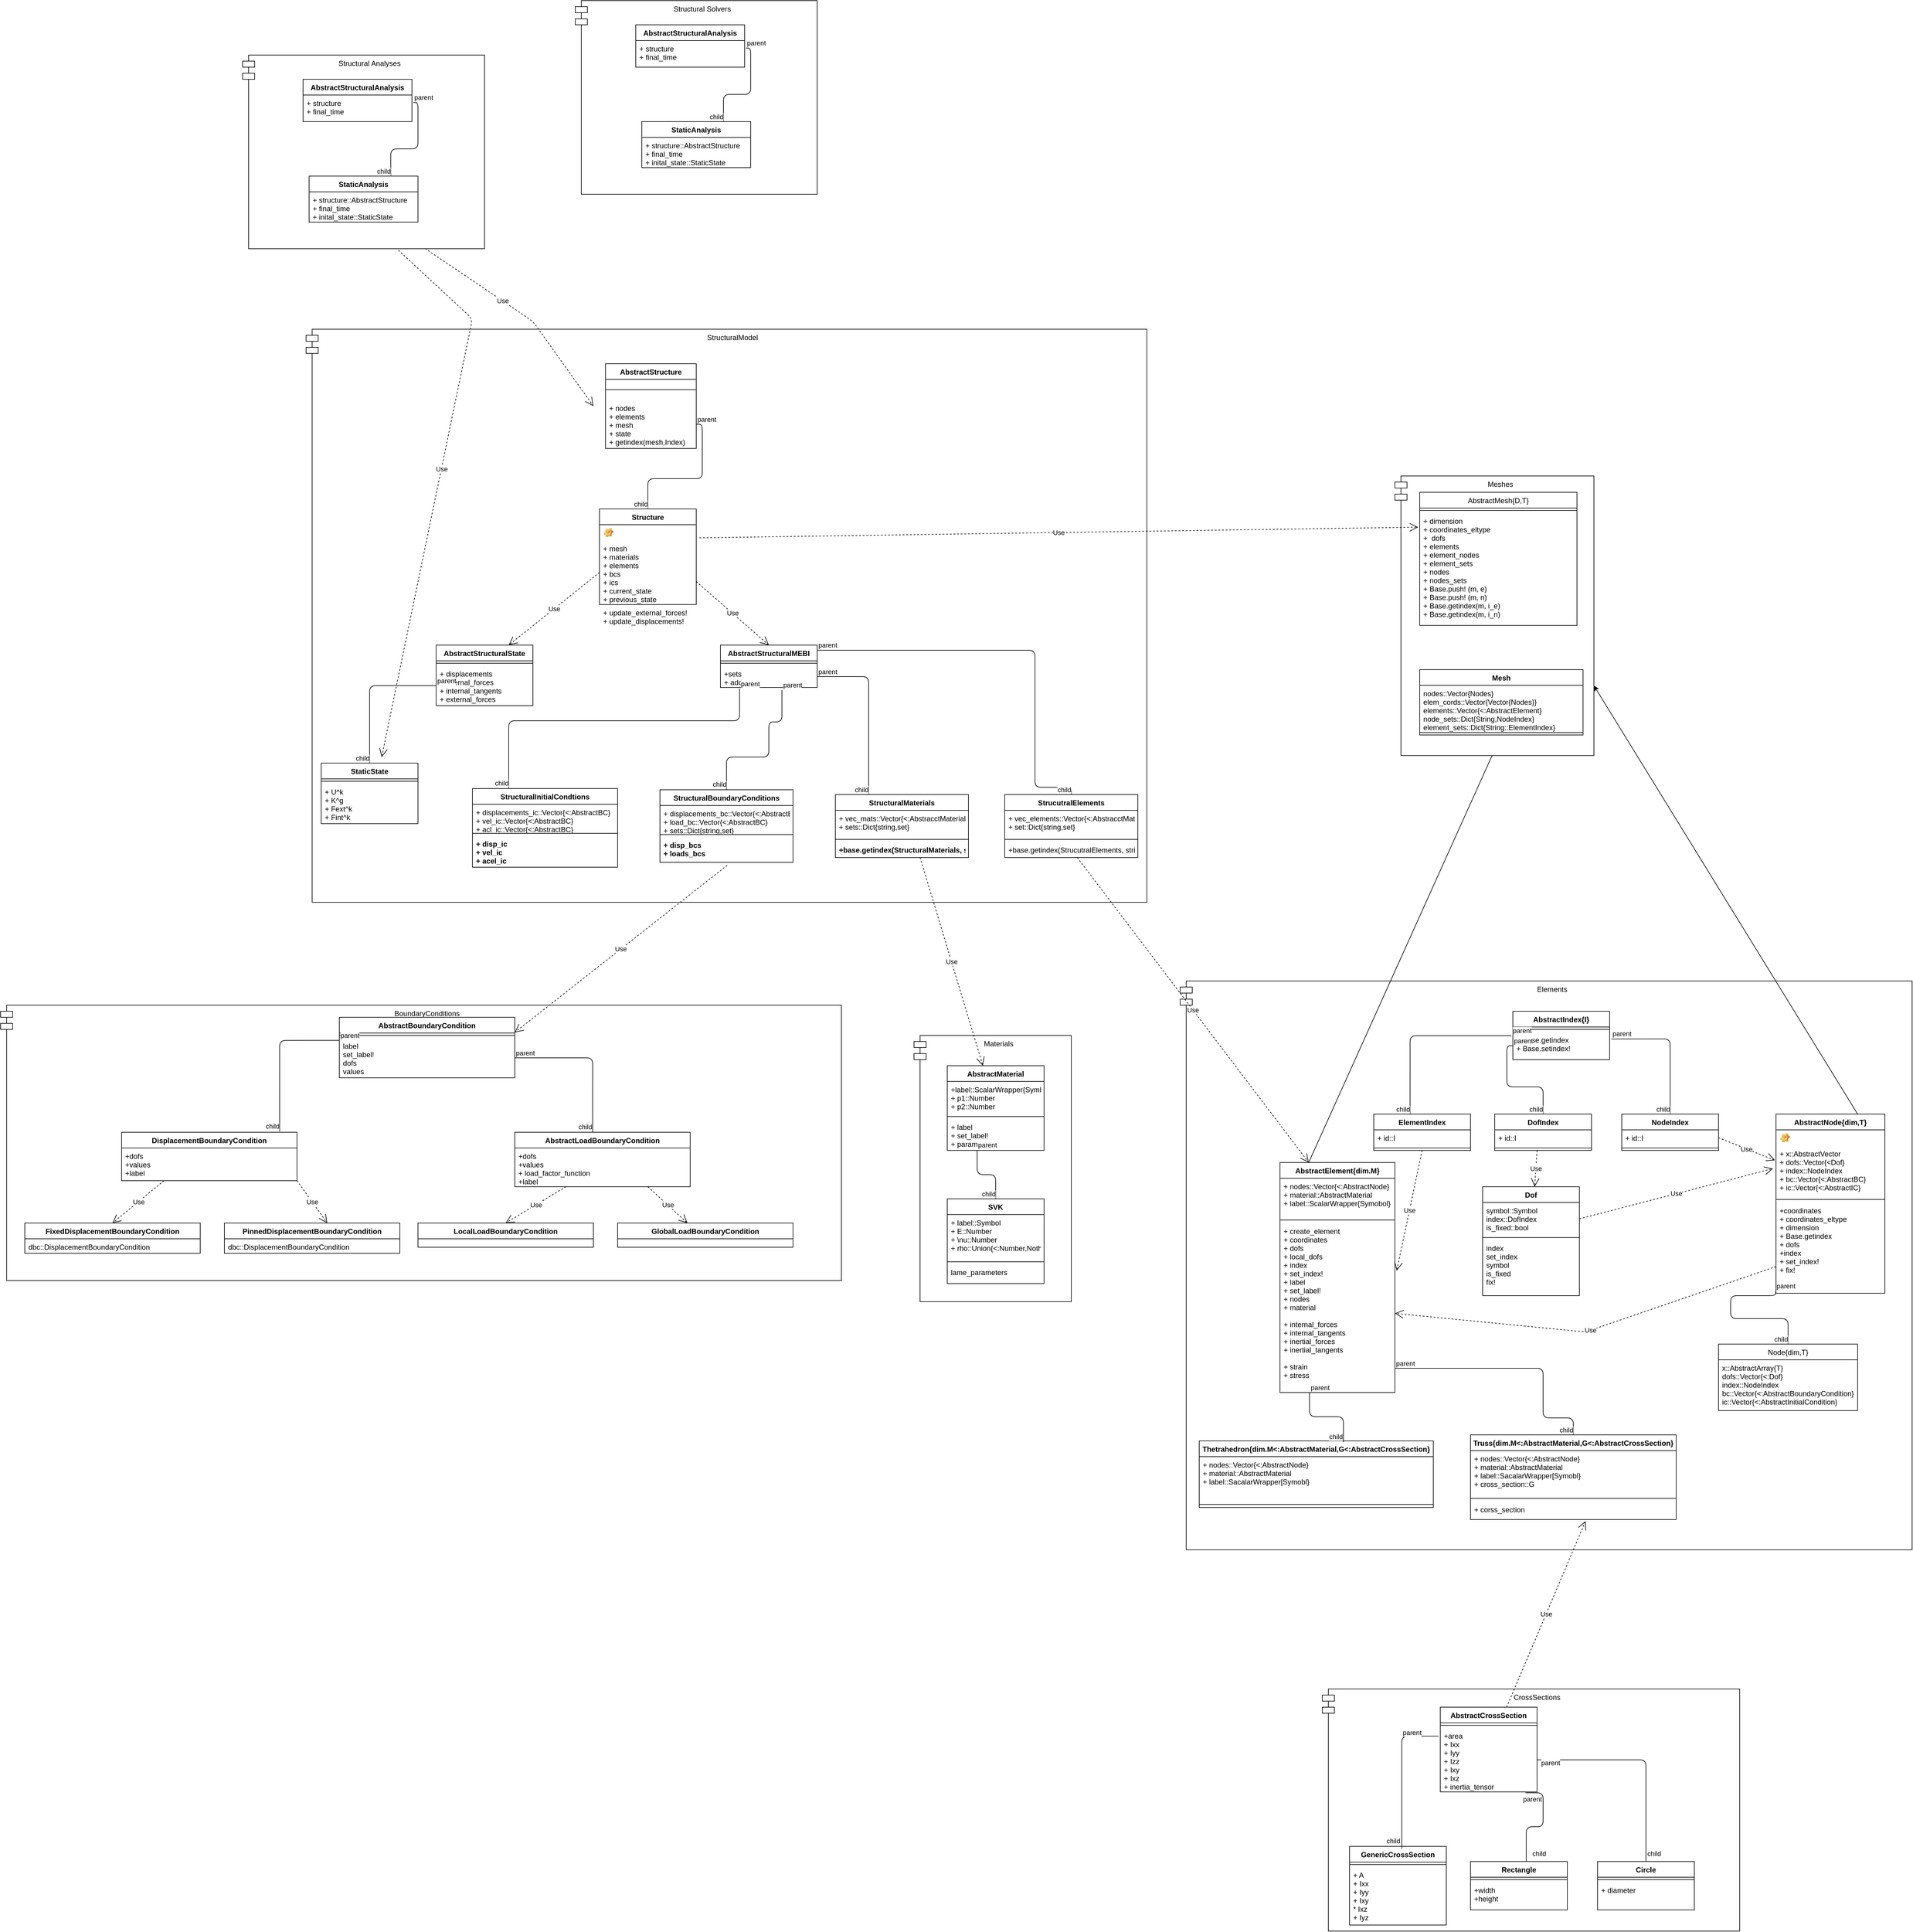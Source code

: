 <mxfile>
    <diagram id="p5oT_w4WisO8LpBpw2j3" name="Page-1">
        <mxGraphModel dx="3395" dy="3085" grid="1" gridSize="10" guides="1" tooltips="1" connect="1" arrows="1" fold="1" page="1" pageScale="1" pageWidth="850" pageHeight="1100" math="0" shadow="0">
            <root>
                <mxCell id="0"/>
                <mxCell id="1" parent="0"/>
                <mxCell id="361" value="StructuralModel&#10;" style="shape=module;align=left;spacingLeft=20;align=center;verticalAlign=top;" parent="1" vertex="1">
                    <mxGeometry x="-815" y="-1077" width="1390" height="947" as="geometry"/>
                </mxCell>
                <mxCell id="227" value="BoundaryConditions&#10;" style="shape=module;align=left;spacingLeft=20;align=center;verticalAlign=top;" parent="1" vertex="1">
                    <mxGeometry x="-1320" y="40" width="1390" height="455" as="geometry"/>
                </mxCell>
                <mxCell id="138" value="Elements" style="shape=module;align=left;spacingLeft=20;align=center;verticalAlign=top;" parent="1" vertex="1">
                    <mxGeometry x="630" width="1210" height="940" as="geometry"/>
                </mxCell>
                <mxCell id="20" value="AbstractIndex{I}" style="swimlane;fontStyle=1;align=center;verticalAlign=top;childLayout=stackLayout;horizontal=1;startSize=26;horizontalStack=0;resizeParent=1;resizeParentMax=0;resizeLast=0;collapsible=1;marginBottom=0;" parent="1" vertex="1">
                    <mxGeometry x="1180" y="50" width="160" height="80" as="geometry"/>
                </mxCell>
                <mxCell id="22" value="" style="line;strokeWidth=1;fillColor=none;align=left;verticalAlign=middle;spacingTop=-1;spacingLeft=3;spacingRight=3;rotatable=0;labelPosition=right;points=[];portConstraint=eastwest;strokeColor=inherit;" parent="20" vertex="1">
                    <mxGeometry y="26" width="160" height="8" as="geometry"/>
                </mxCell>
                <mxCell id="23" value="+ Base.getindex&#10;+ Base.setindex!" style="text;strokeColor=none;fillColor=none;align=left;verticalAlign=top;spacingLeft=4;spacingRight=4;overflow=hidden;rotatable=0;points=[[0,0.5],[1,0.5]];portConstraint=eastwest;" parent="20" vertex="1">
                    <mxGeometry y="34" width="160" height="46" as="geometry"/>
                </mxCell>
                <mxCell id="27" value="DofIndex" style="swimlane;fontStyle=1;align=center;verticalAlign=top;childLayout=stackLayout;horizontal=1;startSize=26;horizontalStack=0;resizeParent=1;resizeParentMax=0;resizeLast=0;collapsible=1;marginBottom=0;" parent="1" vertex="1">
                    <mxGeometry x="1150" y="220" width="160" height="60" as="geometry"/>
                </mxCell>
                <mxCell id="28" value="+ id::I" style="text;strokeColor=none;fillColor=none;align=left;verticalAlign=top;spacingLeft=4;spacingRight=4;overflow=hidden;rotatable=0;points=[[0,0.5],[1,0.5]];portConstraint=eastwest;" parent="27" vertex="1">
                    <mxGeometry y="26" width="160" height="26" as="geometry"/>
                </mxCell>
                <mxCell id="29" value="" style="line;strokeWidth=1;fillColor=none;align=left;verticalAlign=middle;spacingTop=-1;spacingLeft=3;spacingRight=3;rotatable=0;labelPosition=right;points=[];portConstraint=eastwest;strokeColor=inherit;" parent="27" vertex="1">
                    <mxGeometry y="52" width="160" height="8" as="geometry"/>
                </mxCell>
                <mxCell id="31" value="ElementIndex" style="swimlane;fontStyle=1;align=center;verticalAlign=top;childLayout=stackLayout;horizontal=1;startSize=26;horizontalStack=0;resizeParent=1;resizeParentMax=0;resizeLast=0;collapsible=1;marginBottom=0;" parent="1" vertex="1">
                    <mxGeometry x="950" y="220" width="160" height="60" as="geometry"/>
                </mxCell>
                <mxCell id="32" value="+ id::I" style="text;strokeColor=none;fillColor=none;align=left;verticalAlign=top;spacingLeft=4;spacingRight=4;overflow=hidden;rotatable=0;points=[[0,0.5],[1,0.5]];portConstraint=eastwest;" parent="31" vertex="1">
                    <mxGeometry y="26" width="160" height="26" as="geometry"/>
                </mxCell>
                <mxCell id="33" value="" style="line;strokeWidth=1;fillColor=none;align=left;verticalAlign=middle;spacingTop=-1;spacingLeft=3;spacingRight=3;rotatable=0;labelPosition=right;points=[];portConstraint=eastwest;strokeColor=inherit;" parent="31" vertex="1">
                    <mxGeometry y="52" width="160" height="8" as="geometry"/>
                </mxCell>
                <mxCell id="34" value="NodeIndex" style="swimlane;fontStyle=1;align=center;verticalAlign=top;childLayout=stackLayout;horizontal=1;startSize=26;horizontalStack=0;resizeParent=1;resizeParentMax=0;resizeLast=0;collapsible=1;marginBottom=0;" parent="1" vertex="1">
                    <mxGeometry x="1360" y="220" width="160" height="60" as="geometry"/>
                </mxCell>
                <mxCell id="35" value="+ id::I" style="text;strokeColor=none;fillColor=none;align=left;verticalAlign=top;spacingLeft=4;spacingRight=4;overflow=hidden;rotatable=0;points=[[0,0.5],[1,0.5]];portConstraint=eastwest;" parent="34" vertex="1">
                    <mxGeometry y="26" width="160" height="26" as="geometry"/>
                </mxCell>
                <mxCell id="36" value="" style="line;strokeWidth=1;fillColor=none;align=left;verticalAlign=middle;spacingTop=-1;spacingLeft=3;spacingRight=3;rotatable=0;labelPosition=right;points=[];portConstraint=eastwest;strokeColor=inherit;" parent="34" vertex="1">
                    <mxGeometry y="52" width="160" height="8" as="geometry"/>
                </mxCell>
                <mxCell id="43" value="Dof" style="swimlane;fontStyle=1;align=center;verticalAlign=top;childLayout=stackLayout;horizontal=1;startSize=26;horizontalStack=0;resizeParent=1;resizeParentMax=0;resizeLast=0;collapsible=1;marginBottom=0;" parent="1" vertex="1">
                    <mxGeometry x="1130" y="340" width="160" height="180" as="geometry"/>
                </mxCell>
                <mxCell id="44" value="symbol::Symbol&#10;index::DofIndex&#10;is_fixed::bool" style="text;strokeColor=none;fillColor=none;align=left;verticalAlign=top;spacingLeft=4;spacingRight=4;overflow=hidden;rotatable=0;points=[[0,0.5],[1,0.5]];portConstraint=eastwest;" parent="43" vertex="1">
                    <mxGeometry y="26" width="160" height="54" as="geometry"/>
                </mxCell>
                <mxCell id="45" value="" style="line;strokeWidth=1;fillColor=none;align=left;verticalAlign=middle;spacingTop=-1;spacingLeft=3;spacingRight=3;rotatable=0;labelPosition=right;points=[];portConstraint=eastwest;strokeColor=inherit;" parent="43" vertex="1">
                    <mxGeometry y="80" width="160" height="8" as="geometry"/>
                </mxCell>
                <mxCell id="46" value="index&#10;set_index&#10;symbol&#10;is_fixed&#10;fix!" style="text;strokeColor=none;fillColor=none;align=left;verticalAlign=top;spacingLeft=4;spacingRight=4;overflow=hidden;rotatable=0;points=[[0,0.5],[1,0.5]];portConstraint=eastwest;" parent="43" vertex="1">
                    <mxGeometry y="88" width="160" height="92" as="geometry"/>
                </mxCell>
                <mxCell id="151" style="edgeStyle=none;html=1;exitX=0.75;exitY=0;exitDx=0;exitDy=0;entryX=1;entryY=0.75;entryDx=0;entryDy=0;" parent="1" source="49" target="137" edge="1">
                    <mxGeometry relative="1" as="geometry"/>
                </mxCell>
                <mxCell id="49" value="AbstractNode{dim,T}" style="swimlane;fontStyle=1;align=center;verticalAlign=top;childLayout=stackLayout;horizontal=1;startSize=26;horizontalStack=0;resizeParent=1;resizeParentMax=0;resizeLast=0;collapsible=1;marginBottom=0;" parent="1" vertex="1">
                    <mxGeometry x="1615" y="220" width="180" height="296" as="geometry"/>
                </mxCell>
                <mxCell id="250" value="" style="label;fontStyle=0;strokeColor=none;fillColor=none;align=left;verticalAlign=top;overflow=hidden;spacingLeft=28;spacingRight=4;rotatable=0;points=[[0,0.5],[1,0.5]];portConstraint=eastwest;imageWidth=16;imageHeight=16;image=img/clipart/Gear_128x128.png" parent="49" vertex="1">
                    <mxGeometry y="26" width="180" height="26" as="geometry"/>
                </mxCell>
                <mxCell id="50" value="+ x::AbstractVector&#10;+ dofs::Vector{&lt;Dof}&#10;+ index::NodeIndex&#10;+ bc::Vector{&lt;:AbstractBC}&#10;+ ic::Vector{&lt;:AbstractIC}" style="text;strokeColor=none;fillColor=none;align=left;verticalAlign=top;spacingLeft=4;spacingRight=4;overflow=hidden;rotatable=0;points=[[0,0.5],[1,0.5]];portConstraint=eastwest;" parent="49" vertex="1">
                    <mxGeometry y="52" width="180" height="84" as="geometry"/>
                </mxCell>
                <mxCell id="51" value="" style="line;strokeWidth=1;fillColor=none;align=left;verticalAlign=middle;spacingTop=-1;spacingLeft=3;spacingRight=3;rotatable=0;labelPosition=right;points=[];portConstraint=eastwest;strokeColor=inherit;" parent="49" vertex="1">
                    <mxGeometry y="136" width="180" height="10" as="geometry"/>
                </mxCell>
                <mxCell id="52" value="+coordinates&#10;+ coordinates_eltype&#10;+ dimension&#10;+ Base.getindex&#10;+ dofs&#10;+index&#10;+ set_index!&#10;+ fix!" style="text;strokeColor=none;fillColor=none;align=left;verticalAlign=top;spacingLeft=4;spacingRight=4;overflow=hidden;rotatable=0;points=[[0,0.5],[1,0.5]];portConstraint=eastwest;" parent="49" vertex="1">
                    <mxGeometry y="146" width="180" height="150" as="geometry"/>
                </mxCell>
                <mxCell id="57" value="Node{dim,T}" style="swimlane;fontStyle=0;childLayout=stackLayout;horizontal=1;startSize=26;fillColor=none;horizontalStack=0;resizeParent=1;resizeParentMax=0;resizeLast=0;collapsible=1;marginBottom=0;" parent="1" vertex="1">
                    <mxGeometry x="1520" y="600" width="230" height="110" as="geometry"/>
                </mxCell>
                <mxCell id="58" value="    x::AbstractArray{T}&#10;    dofs::Vector{&lt;:Dof}&#10;    index::NodeIndex&#10;    bc::Vector{&lt;:AbstractBoundaryCondition}&#10;    ic::Vector{&lt;:AbstractInitialCondition}&#10;" style="text;strokeColor=none;fillColor=none;align=left;verticalAlign=top;spacingLeft=4;spacingRight=4;overflow=hidden;rotatable=0;points=[[0,0.5],[1,0.5]];portConstraint=eastwest;" parent="57" vertex="1">
                    <mxGeometry y="26" width="230" height="84" as="geometry"/>
                </mxCell>
                <mxCell id="144" style="edgeStyle=none;html=1;exitX=0.25;exitY=0;exitDx=0;exitDy=0;entryX=0.5;entryY=1;entryDx=0;entryDy=0;" parent="1" source="63" target="6" edge="1">
                    <mxGeometry relative="1" as="geometry">
                        <mxPoint x="1110" y="-90" as="targetPoint"/>
                    </mxGeometry>
                </mxCell>
                <mxCell id="63" value="AbstractElement{dim.M}" style="swimlane;fontStyle=1;align=center;verticalAlign=top;childLayout=stackLayout;horizontal=1;startSize=26;horizontalStack=0;resizeParent=1;resizeParentMax=0;resizeLast=0;collapsible=1;marginBottom=0;" parent="1" vertex="1">
                    <mxGeometry x="795" y="300" width="190" height="380" as="geometry"/>
                </mxCell>
                <mxCell id="64" value="+ nodes::Vector{&lt;:AbstractNode}&#10;+ material::AbstractMaterial&#10;+ label::ScalarWrapper{Symobol}" style="text;strokeColor=none;fillColor=none;align=left;verticalAlign=top;spacingLeft=4;spacingRight=4;overflow=hidden;rotatable=0;points=[[0,0.5],[1,0.5]];portConstraint=eastwest;" parent="63" vertex="1">
                    <mxGeometry y="26" width="190" height="64" as="geometry"/>
                </mxCell>
                <mxCell id="65" value="" style="line;strokeWidth=1;fillColor=none;align=left;verticalAlign=middle;spacingTop=-1;spacingLeft=3;spacingRight=3;rotatable=0;labelPosition=right;points=[];portConstraint=eastwest;strokeColor=inherit;" parent="63" vertex="1">
                    <mxGeometry y="90" width="190" height="10" as="geometry"/>
                </mxCell>
                <mxCell id="66" value="+ create_element&#10;+ coordinates&#10;+ dofs&#10;+ local_dofs&#10;+ index&#10;+ set_index!&#10;+ label&#10;+ set_label!&#10;+ nodes&#10;+ material&#10;&#10;+ internal_forces&#10;+ internal_tangents&#10;+ inertial_forces&#10;+ inertial_tangents&#10;&#10;+ strain&#10;+ stress&#10;" style="text;strokeColor=none;fillColor=none;align=left;verticalAlign=top;spacingLeft=4;spacingRight=4;overflow=hidden;rotatable=0;points=[[0,0.5],[1,0.5]];portConstraint=eastwest;fontStyle=0" parent="63" vertex="1">
                    <mxGeometry y="100" width="190" height="280" as="geometry"/>
                </mxCell>
                <mxCell id="68" value="Truss{dim.M&lt;:AbstractMaterial,G&lt;:AbstractCrossSection}" style="swimlane;fontStyle=1;align=center;verticalAlign=top;childLayout=stackLayout;horizontal=1;startSize=26;horizontalStack=0;resizeParent=1;resizeParentMax=0;resizeLast=0;collapsible=1;marginBottom=0;" parent="1" vertex="1">
                    <mxGeometry x="1110" y="750" width="340" height="140" as="geometry"/>
                </mxCell>
                <mxCell id="69" value="+ nodes::Vector{&lt;:AbstractNode}&#10;+ material::AbstractMaterial&#10;+ label::SacalarWrapper[Symobl}&#10;+ cross_section::G" style="text;strokeColor=none;fillColor=none;align=left;verticalAlign=top;spacingLeft=4;spacingRight=4;overflow=hidden;rotatable=0;points=[[0,0.5],[1,0.5]];portConstraint=eastwest;" parent="68" vertex="1">
                    <mxGeometry y="26" width="340" height="74" as="geometry"/>
                </mxCell>
                <mxCell id="70" value="" style="line;strokeWidth=1;fillColor=none;align=left;verticalAlign=middle;spacingTop=-1;spacingLeft=3;spacingRight=3;rotatable=0;labelPosition=right;points=[];portConstraint=eastwest;strokeColor=inherit;" parent="68" vertex="1">
                    <mxGeometry y="100" width="340" height="10" as="geometry"/>
                </mxCell>
                <mxCell id="71" value="+ corss_section" style="text;strokeColor=none;fillColor=none;align=left;verticalAlign=top;spacingLeft=4;spacingRight=4;overflow=hidden;rotatable=0;points=[[0,0.5],[1,0.5]];portConstraint=eastwest;fontStyle=0" parent="68" vertex="1">
                    <mxGeometry y="110" width="340" height="30" as="geometry"/>
                </mxCell>
                <mxCell id="126" value="Thetrahedron{dim.M&lt;:AbstractMaterial,G&lt;:AbstractCrossSection}" style="swimlane;fontStyle=1;align=center;verticalAlign=top;childLayout=stackLayout;horizontal=1;startSize=26;horizontalStack=0;resizeParent=1;resizeParentMax=0;resizeLast=0;collapsible=1;marginBottom=0;" parent="1" vertex="1">
                    <mxGeometry x="661.5" y="760" width="387" height="110" as="geometry"/>
                </mxCell>
                <mxCell id="127" value="+ nodes::Vector{&lt;:AbstractNode}&#10;+ material::AbstractMaterial&#10;+ label::SacalarWrapper[Symobl}" style="text;strokeColor=none;fillColor=none;align=left;verticalAlign=top;spacingLeft=4;spacingRight=4;overflow=hidden;rotatable=0;points=[[0,0.5],[1,0.5]];portConstraint=eastwest;" parent="126" vertex="1">
                    <mxGeometry y="26" width="387" height="74" as="geometry"/>
                </mxCell>
                <mxCell id="128" value="" style="line;strokeWidth=1;fillColor=none;align=left;verticalAlign=middle;spacingTop=-1;spacingLeft=3;spacingRight=3;rotatable=0;labelPosition=right;points=[];portConstraint=eastwest;strokeColor=inherit;" parent="126" vertex="1">
                    <mxGeometry y="100" width="387" height="10" as="geometry"/>
                </mxCell>
                <mxCell id="156" value="AbstractStructuralMEBI" style="swimlane;fontStyle=1;align=center;verticalAlign=top;childLayout=stackLayout;horizontal=1;startSize=26;horizontalStack=0;resizeParent=1;resizeParentMax=0;resizeLast=0;collapsible=1;marginBottom=0;" parent="1" vertex="1">
                    <mxGeometry x="-130" y="-555" width="160" height="70" as="geometry"/>
                </mxCell>
                <mxCell id="158" value="" style="line;strokeWidth=1;fillColor=none;align=left;verticalAlign=middle;spacingTop=-1;spacingLeft=3;spacingRight=3;rotatable=0;labelPosition=right;points=[];portConstraint=eastwest;strokeColor=inherit;" parent="156" vertex="1">
                    <mxGeometry y="26" width="160" height="8" as="geometry"/>
                </mxCell>
                <mxCell id="159" value="+sets&#10;+ add_set" style="text;strokeColor=none;fillColor=none;align=left;verticalAlign=top;spacingLeft=4;spacingRight=4;overflow=hidden;rotatable=0;points=[[0,0.5],[1,0.5]];portConstraint=eastwest;" parent="156" vertex="1">
                    <mxGeometry y="34" width="160" height="36" as="geometry"/>
                </mxCell>
                <mxCell id="165" value="" style="group" parent="1" vertex="1" connectable="0">
                    <mxGeometry x="865" y="1170" width="690" height="400" as="geometry"/>
                </mxCell>
                <mxCell id="124" value="CrossSections" style="shape=module;align=left;spacingLeft=20;align=center;verticalAlign=top;" parent="165" vertex="1">
                    <mxGeometry width="690" height="400" as="geometry"/>
                </mxCell>
                <mxCell id="104" value="AbstractCrossSection" style="swimlane;fontStyle=1;align=center;verticalAlign=top;childLayout=stackLayout;horizontal=1;startSize=26;horizontalStack=0;resizeParent=1;resizeParentMax=0;resizeLast=0;collapsible=1;marginBottom=0;" parent="165" vertex="1">
                    <mxGeometry x="195" y="30" width="160" height="140" as="geometry"/>
                </mxCell>
                <mxCell id="106" value="" style="line;strokeWidth=1;fillColor=none;align=left;verticalAlign=middle;spacingTop=-1;spacingLeft=3;spacingRight=3;rotatable=0;labelPosition=right;points=[];portConstraint=eastwest;strokeColor=inherit;" parent="104" vertex="1">
                    <mxGeometry y="26" width="160" height="8" as="geometry"/>
                </mxCell>
                <mxCell id="107" value="+area&#10;+ Ixx&#10;+ Iyy&#10;+ Izz&#10;+ Ixy&#10;+ Ixz&#10;+ inertia_tensor&#10;" style="text;strokeColor=none;fillColor=none;align=left;verticalAlign=top;spacingLeft=4;spacingRight=4;overflow=hidden;rotatable=0;points=[[0,0.5],[1,0.5]];portConstraint=eastwest;" parent="104" vertex="1">
                    <mxGeometry y="34" width="160" height="106" as="geometry"/>
                </mxCell>
                <mxCell id="108" value="GenericCrossSection" style="swimlane;fontStyle=1;align=center;verticalAlign=top;childLayout=stackLayout;horizontal=1;startSize=26;horizontalStack=0;resizeParent=1;resizeParentMax=0;resizeLast=0;collapsible=1;marginBottom=0;" parent="165" vertex="1">
                    <mxGeometry x="45" y="260" width="160" height="130" as="geometry"/>
                </mxCell>
                <mxCell id="109" value="" style="line;strokeWidth=1;fillColor=none;align=left;verticalAlign=middle;spacingTop=-1;spacingLeft=3;spacingRight=3;rotatable=0;labelPosition=right;points=[];portConstraint=eastwest;strokeColor=inherit;" parent="108" vertex="1">
                    <mxGeometry y="26" width="160" height="8" as="geometry"/>
                </mxCell>
                <mxCell id="110" value="+ A&#10;+ Ixx&#10;+ Iyy&#10;+ Ixy&#10;* Ixz&#10;+ Iyz" style="text;strokeColor=none;fillColor=none;align=left;verticalAlign=top;spacingLeft=4;spacingRight=4;overflow=hidden;rotatable=0;points=[[0,0.5],[1,0.5]];portConstraint=eastwest;" parent="108" vertex="1">
                    <mxGeometry y="34" width="160" height="96" as="geometry"/>
                </mxCell>
                <mxCell id="112" value="Rectangle" style="swimlane;fontStyle=1;align=center;verticalAlign=top;childLayout=stackLayout;horizontal=1;startSize=26;horizontalStack=0;resizeParent=1;resizeParentMax=0;resizeLast=0;collapsible=1;marginBottom=0;" parent="165" vertex="1">
                    <mxGeometry x="245" y="285" width="160" height="80" as="geometry"/>
                </mxCell>
                <mxCell id="113" value="" style="line;strokeWidth=1;fillColor=none;align=left;verticalAlign=middle;spacingTop=-1;spacingLeft=3;spacingRight=3;rotatable=0;labelPosition=right;points=[];portConstraint=eastwest;strokeColor=inherit;" parent="112" vertex="1">
                    <mxGeometry y="26" width="160" height="8" as="geometry"/>
                </mxCell>
                <mxCell id="114" value="+width&#10;+height" style="text;strokeColor=none;fillColor=none;align=left;verticalAlign=top;spacingLeft=4;spacingRight=4;overflow=hidden;rotatable=0;points=[[0,0.5],[1,0.5]];portConstraint=eastwest;" parent="112" vertex="1">
                    <mxGeometry y="34" width="160" height="46" as="geometry"/>
                </mxCell>
                <mxCell id="116" value="Circle" style="swimlane;fontStyle=1;align=center;verticalAlign=top;childLayout=stackLayout;horizontal=1;startSize=26;horizontalStack=0;resizeParent=1;resizeParentMax=0;resizeLast=0;collapsible=1;marginBottom=0;" parent="165" vertex="1">
                    <mxGeometry x="455" y="285" width="160" height="80" as="geometry"/>
                </mxCell>
                <mxCell id="117" value="" style="line;strokeWidth=1;fillColor=none;align=left;verticalAlign=middle;spacingTop=-1;spacingLeft=3;spacingRight=3;rotatable=0;labelPosition=right;points=[];portConstraint=eastwest;strokeColor=inherit;" parent="116" vertex="1">
                    <mxGeometry y="26" width="160" height="8" as="geometry"/>
                </mxCell>
                <mxCell id="118" value="+ diameter" style="text;strokeColor=none;fillColor=none;align=left;verticalAlign=top;spacingLeft=4;spacingRight=4;overflow=hidden;rotatable=0;points=[[0,0.5],[1,0.5]];portConstraint=eastwest;" parent="116" vertex="1">
                    <mxGeometry y="34" width="160" height="46" as="geometry"/>
                </mxCell>
                <mxCell id="312" value="" style="endArrow=none;html=1;edgeStyle=orthogonalEdgeStyle;entryX=-0.019;entryY=0.131;entryDx=0;entryDy=0;entryPerimeter=0;exitX=0.54;exitY=0.031;exitDx=0;exitDy=0;exitPerimeter=0;" parent="165" source="108" target="107" edge="1">
                    <mxGeometry relative="1" as="geometry">
                        <mxPoint x="160" as="sourcePoint"/>
                        <mxPoint x="320" as="targetPoint"/>
                    </mxGeometry>
                </mxCell>
                <mxCell id="313" value="parent" style="edgeLabel;resizable=0;html=1;align=left;verticalAlign=bottom;" parent="312" connectable="0" vertex="1">
                    <mxGeometry x="-1" relative="1" as="geometry">
                        <mxPoint y="-184" as="offset"/>
                    </mxGeometry>
                </mxCell>
                <mxCell id="314" value="child" style="edgeLabel;resizable=0;html=1;align=right;verticalAlign=bottom;" parent="312" connectable="0" vertex="1">
                    <mxGeometry x="1" relative="1" as="geometry">
                        <mxPoint x="-62" y="182" as="offset"/>
                    </mxGeometry>
                </mxCell>
                <mxCell id="315" value="" style="endArrow=none;html=1;edgeStyle=orthogonalEdgeStyle;entryX=0.881;entryY=1.014;entryDx=0;entryDy=0;entryPerimeter=0;exitX=0.576;exitY=0.003;exitDx=0;exitDy=0;exitPerimeter=0;" parent="165" source="112" target="107" edge="1">
                    <mxGeometry relative="1" as="geometry">
                        <mxPoint x="141.4" y="274.03" as="sourcePoint"/>
                        <mxPoint x="201.96" y="87.886" as="targetPoint"/>
                    </mxGeometry>
                </mxCell>
                <mxCell id="316" value="parent" style="edgeLabel;resizable=0;html=1;align=left;verticalAlign=bottom;" parent="315" connectable="0" vertex="1">
                    <mxGeometry x="-1" relative="1" as="geometry">
                        <mxPoint x="-7" y="-95" as="offset"/>
                    </mxGeometry>
                </mxCell>
                <mxCell id="317" value="child" style="edgeLabel;resizable=0;html=1;align=right;verticalAlign=bottom;" parent="315" connectable="0" vertex="1">
                    <mxGeometry x="1" relative="1" as="geometry">
                        <mxPoint x="34" y="109" as="offset"/>
                    </mxGeometry>
                </mxCell>
                <mxCell id="318" value="" style="endArrow=none;html=1;edgeStyle=orthogonalEdgeStyle;entryX=1;entryY=0.5;entryDx=0;entryDy=0;exitX=0.5;exitY=0;exitDx=0;exitDy=0;" parent="165" source="116" target="107" edge="1">
                    <mxGeometry relative="1" as="geometry">
                        <mxPoint x="347.16" y="295.24" as="sourcePoint"/>
                        <mxPoint x="345.96" y="181.484" as="targetPoint"/>
                    </mxGeometry>
                </mxCell>
                <mxCell id="319" value="parent" style="edgeLabel;resizable=0;html=1;align=left;verticalAlign=bottom;" parent="318" connectable="0" vertex="1">
                    <mxGeometry x="-1" relative="1" as="geometry">
                        <mxPoint x="-175" y="-155" as="offset"/>
                    </mxGeometry>
                </mxCell>
                <mxCell id="320" value="child" style="edgeLabel;resizable=0;html=1;align=right;verticalAlign=bottom;" parent="318" connectable="0" vertex="1">
                    <mxGeometry x="1" relative="1" as="geometry">
                        <mxPoint x="205" y="163" as="offset"/>
                    </mxGeometry>
                </mxCell>
                <mxCell id="173" value="StructuralMaterials" style="swimlane;fontStyle=1;align=center;verticalAlign=top;childLayout=stackLayout;horizontal=1;startSize=26;horizontalStack=0;resizeParent=1;resizeParentMax=0;resizeLast=0;collapsible=1;marginBottom=0;" parent="1" vertex="1">
                    <mxGeometry x="60" y="-308" width="220" height="104" as="geometry"/>
                </mxCell>
                <mxCell id="174" value="+ vec_mats::Vector{&lt;:AbstracctMaterials}&#10;+ sets::Dict{string,set}" style="text;strokeColor=none;fillColor=none;align=left;verticalAlign=top;spacingLeft=4;spacingRight=4;overflow=hidden;rotatable=0;points=[[0,0.5],[1,0.5]];portConstraint=eastwest;" parent="173" vertex="1">
                    <mxGeometry y="26" width="220" height="44" as="geometry"/>
                </mxCell>
                <mxCell id="175" value="" style="line;strokeWidth=1;fillColor=none;align=left;verticalAlign=middle;spacingTop=-1;spacingLeft=3;spacingRight=3;rotatable=0;labelPosition=right;points=[];portConstraint=eastwest;strokeColor=inherit;" parent="173" vertex="1">
                    <mxGeometry y="70" width="220" height="8" as="geometry"/>
                </mxCell>
                <mxCell id="176" value="+base.getindex(StructuralMaterials, string)&#10;" style="text;strokeColor=none;fillColor=none;align=left;verticalAlign=top;spacingLeft=4;spacingRight=4;overflow=hidden;rotatable=0;points=[[0,0.5],[1,0.5]];portConstraint=eastwest;fontStyle=1" parent="173" vertex="1">
                    <mxGeometry y="78" width="220" height="26" as="geometry"/>
                </mxCell>
                <mxCell id="177" value="StrucutralElements" style="swimlane;fontStyle=1;align=center;verticalAlign=top;childLayout=stackLayout;horizontal=1;startSize=26;horizontalStack=0;resizeParent=1;resizeParentMax=0;resizeLast=0;collapsible=1;marginBottom=0;" parent="1" vertex="1">
                    <mxGeometry x="340" y="-308" width="220" height="104" as="geometry"/>
                </mxCell>
                <mxCell id="178" value="+ vec_elements::Vector{&lt;:AbstracctMaterials}&#10;+ set::Dict{string,set}" style="text;strokeColor=none;fillColor=none;align=left;verticalAlign=top;spacingLeft=4;spacingRight=4;overflow=hidden;rotatable=0;points=[[0,0.5],[1,0.5]];portConstraint=eastwest;" parent="177" vertex="1">
                    <mxGeometry y="26" width="220" height="44" as="geometry"/>
                </mxCell>
                <mxCell id="179" value="" style="line;strokeWidth=1;fillColor=none;align=left;verticalAlign=middle;spacingTop=-1;spacingLeft=3;spacingRight=3;rotatable=0;labelPosition=right;points=[];portConstraint=eastwest;strokeColor=inherit;" parent="177" vertex="1">
                    <mxGeometry y="70" width="220" height="8" as="geometry"/>
                </mxCell>
                <mxCell id="180" value="+base.getindex(StrucutralElements, string)&#10;" style="text;strokeColor=none;fillColor=none;align=left;verticalAlign=top;spacingLeft=4;spacingRight=4;overflow=hidden;rotatable=0;points=[[0,0.5],[1,0.5]];portConstraint=eastwest;" parent="177" vertex="1">
                    <mxGeometry y="78" width="220" height="26" as="geometry"/>
                </mxCell>
                <mxCell id="181" value="StructuralBoundaryConditions" style="swimlane;fontStyle=1;align=center;verticalAlign=top;childLayout=stackLayout;horizontal=1;startSize=26;horizontalStack=0;resizeParent=1;resizeParentMax=0;resizeLast=0;collapsible=1;marginBottom=0;" parent="1" vertex="1">
                    <mxGeometry x="-230" y="-316" width="220" height="120" as="geometry"/>
                </mxCell>
                <mxCell id="182" value="+ displacements_bc::Vector{&lt;:AbstractBC}&#10;+ load_bc::Vector{&lt;:AbstractBC}&#10;+ sets::Dict{string,set}" style="text;strokeColor=none;fillColor=none;align=left;verticalAlign=top;spacingLeft=4;spacingRight=4;overflow=hidden;rotatable=0;points=[[0,0.5],[1,0.5]];portConstraint=eastwest;" parent="181" vertex="1">
                    <mxGeometry y="26" width="220" height="44" as="geometry"/>
                </mxCell>
                <mxCell id="183" value="" style="line;strokeWidth=1;fillColor=none;align=left;verticalAlign=middle;spacingTop=-1;spacingLeft=3;spacingRight=3;rotatable=0;labelPosition=right;points=[];portConstraint=eastwest;strokeColor=inherit;" parent="181" vertex="1">
                    <mxGeometry y="70" width="220" height="8" as="geometry"/>
                </mxCell>
                <mxCell id="184" value="+ disp_bcs&#10;+ loads_bcs" style="text;strokeColor=none;fillColor=none;align=left;verticalAlign=top;spacingLeft=4;spacingRight=4;overflow=hidden;rotatable=0;points=[[0,0.5],[1,0.5]];portConstraint=eastwest;fontStyle=1" parent="181" vertex="1">
                    <mxGeometry y="78" width="220" height="42" as="geometry"/>
                </mxCell>
                <mxCell id="185" value="StructuralInitialCondtions" style="swimlane;fontStyle=1;align=center;verticalAlign=top;childLayout=stackLayout;horizontal=1;startSize=26;horizontalStack=0;resizeParent=1;resizeParentMax=0;resizeLast=0;collapsible=1;marginBottom=0;" parent="1" vertex="1">
                    <mxGeometry x="-540" y="-318" width="240" height="130" as="geometry"/>
                </mxCell>
                <mxCell id="186" value="+ displacements_ic::Vector{&lt;:AbstractBC}&#10;+ vel_ic::Vector{&lt;:AbstractBC}&#10;+ acl_ic::Vector{&lt;:AbstractBC}&#10;+ sets::Dict{string,set}" style="text;strokeColor=none;fillColor=none;align=left;verticalAlign=top;spacingLeft=4;spacingRight=4;overflow=hidden;rotatable=0;points=[[0,0.5],[1,0.5]];portConstraint=eastwest;" parent="185" vertex="1">
                    <mxGeometry y="26" width="240" height="44" as="geometry"/>
                </mxCell>
                <mxCell id="187" value="" style="line;strokeWidth=1;fillColor=none;align=left;verticalAlign=middle;spacingTop=-1;spacingLeft=3;spacingRight=3;rotatable=0;labelPosition=right;points=[];portConstraint=eastwest;strokeColor=inherit;" parent="185" vertex="1">
                    <mxGeometry y="70" width="240" height="8" as="geometry"/>
                </mxCell>
                <mxCell id="188" value="+ disp_ic&#10;+ vel_ic&#10;+ acel_ic" style="text;strokeColor=none;fillColor=none;align=left;verticalAlign=top;spacingLeft=4;spacingRight=4;overflow=hidden;rotatable=0;points=[[0,0.5],[1,0.5]];portConstraint=eastwest;fontStyle=1" parent="185" vertex="1">
                    <mxGeometry y="78" width="240" height="52" as="geometry"/>
                </mxCell>
                <mxCell id="191" value="AbstractBoundaryCondition" style="swimlane;fontStyle=1;align=center;verticalAlign=top;childLayout=stackLayout;horizontal=1;startSize=26;horizontalStack=0;resizeParent=1;resizeParentMax=0;resizeLast=0;collapsible=1;marginBottom=0;" parent="1" vertex="1">
                    <mxGeometry x="-760" y="60" width="290" height="100" as="geometry"/>
                </mxCell>
                <mxCell id="193" value="" style="line;strokeWidth=1;fillColor=none;align=left;verticalAlign=middle;spacingTop=-1;spacingLeft=3;spacingRight=3;rotatable=0;labelPosition=right;points=[];portConstraint=eastwest;strokeColor=inherit;" parent="191" vertex="1">
                    <mxGeometry y="26" width="290" height="8" as="geometry"/>
                </mxCell>
                <mxCell id="194" value="label&#10;set_label!&#10;dofs&#10;values" style="text;strokeColor=none;fillColor=none;align=left;verticalAlign=top;spacingLeft=4;spacingRight=4;overflow=hidden;rotatable=0;points=[[0,0.5],[1,0.5]];portConstraint=eastwest;" parent="191" vertex="1">
                    <mxGeometry y="34" width="290" height="66" as="geometry"/>
                </mxCell>
                <mxCell id="196" value="DisplacementBoundaryCondition" style="swimlane;fontStyle=1;align=center;verticalAlign=top;childLayout=stackLayout;horizontal=1;startSize=26;horizontalStack=0;resizeParent=1;resizeParentMax=0;resizeLast=0;collapsible=1;marginBottom=0;" parent="1" vertex="1">
                    <mxGeometry x="-1120" y="250" width="290" height="80" as="geometry"/>
                </mxCell>
                <mxCell id="198" value="+dofs&#10;+values&#10;+label" style="text;strokeColor=none;fillColor=none;align=left;verticalAlign=top;spacingLeft=4;spacingRight=4;overflow=hidden;rotatable=0;points=[[0,0.5],[1,0.5]];portConstraint=eastwest;" parent="196" vertex="1">
                    <mxGeometry y="26" width="290" height="54" as="geometry"/>
                </mxCell>
                <mxCell id="201" value="FixedDisplacementBoundaryCondition" style="swimlane;fontStyle=1;align=center;verticalAlign=top;childLayout=stackLayout;horizontal=1;startSize=26;horizontalStack=0;resizeParent=1;resizeParentMax=0;resizeLast=0;collapsible=1;marginBottom=0;" parent="1" vertex="1">
                    <mxGeometry x="-1280" y="400" width="290" height="50" as="geometry"/>
                </mxCell>
                <mxCell id="202" value="dbc::DisplacementBoundaryCondition" style="text;strokeColor=none;fillColor=none;align=left;verticalAlign=top;spacingLeft=4;spacingRight=4;overflow=hidden;rotatable=0;points=[[0,0.5],[1,0.5]];portConstraint=eastwest;" parent="201" vertex="1">
                    <mxGeometry y="26" width="290" height="24" as="geometry"/>
                </mxCell>
                <mxCell id="203" value="PinnedDisplacementBoundaryCondition" style="swimlane;fontStyle=1;align=center;verticalAlign=top;childLayout=stackLayout;horizontal=1;startSize=26;horizontalStack=0;resizeParent=1;resizeParentMax=0;resizeLast=0;collapsible=1;marginBottom=0;" parent="1" vertex="1">
                    <mxGeometry x="-950" y="400" width="290" height="50" as="geometry"/>
                </mxCell>
                <mxCell id="204" value="dbc::DisplacementBoundaryCondition" style="text;strokeColor=none;fillColor=none;align=left;verticalAlign=top;spacingLeft=4;spacingRight=4;overflow=hidden;rotatable=0;points=[[0,0.5],[1,0.5]];portConstraint=eastwest;" parent="203" vertex="1">
                    <mxGeometry y="26" width="290" height="24" as="geometry"/>
                </mxCell>
                <mxCell id="217" value="AbstractLoadBoundaryCondition" style="swimlane;fontStyle=1;align=center;verticalAlign=top;childLayout=stackLayout;horizontal=1;startSize=26;horizontalStack=0;resizeParent=1;resizeParentMax=0;resizeLast=0;collapsible=1;marginBottom=0;" parent="1" vertex="1">
                    <mxGeometry x="-470" y="250" width="290" height="90" as="geometry"/>
                </mxCell>
                <mxCell id="218" value="+dofs&#10;+values&#10;+ load_factor_function&#10;+label" style="text;strokeColor=none;fillColor=none;align=left;verticalAlign=top;spacingLeft=4;spacingRight=4;overflow=hidden;rotatable=0;points=[[0,0.5],[1,0.5]];portConstraint=eastwest;" parent="217" vertex="1">
                    <mxGeometry y="26" width="290" height="64" as="geometry"/>
                </mxCell>
                <mxCell id="219" value="LocalLoadBoundaryCondition" style="swimlane;fontStyle=1;align=center;verticalAlign=top;childLayout=stackLayout;horizontal=1;startSize=26;horizontalStack=0;resizeParent=1;resizeParentMax=0;resizeLast=0;collapsible=1;marginBottom=0;" parent="1" vertex="1">
                    <mxGeometry x="-630" y="400" width="290" height="40" as="geometry"/>
                </mxCell>
                <mxCell id="221" value="GlobalLoadBoundaryCondition" style="swimlane;fontStyle=1;align=center;verticalAlign=top;childLayout=stackLayout;horizontal=1;startSize=26;horizontalStack=0;resizeParent=1;resizeParentMax=0;resizeLast=0;collapsible=1;marginBottom=0;" parent="1" vertex="1">
                    <mxGeometry x="-300" y="400" width="290" height="40" as="geometry"/>
                </mxCell>
                <mxCell id="229" value="" style="group" parent="1" vertex="1" connectable="0">
                    <mxGeometry x="190" y="90" width="260" height="440" as="geometry"/>
                </mxCell>
                <mxCell id="103" value="Materials" style="shape=module;align=left;spacingLeft=20;align=center;verticalAlign=top;" parent="229" vertex="1">
                    <mxGeometry width="260" height="440" as="geometry"/>
                </mxCell>
                <mxCell id="94" value="AbstractMaterial" style="swimlane;fontStyle=1;align=center;verticalAlign=top;childLayout=stackLayout;horizontal=1;startSize=26;horizontalStack=0;resizeParent=1;resizeParentMax=0;resizeLast=0;collapsible=1;marginBottom=0;" parent="229" vertex="1">
                    <mxGeometry x="55" y="50" width="160" height="140" as="geometry"/>
                </mxCell>
                <mxCell id="95" value="+label::ScalarWrapper{Symbol}&#10;+ p1::Number&#10;+ p2::Number" style="text;strokeColor=none;fillColor=none;align=left;verticalAlign=top;spacingLeft=4;spacingRight=4;overflow=hidden;rotatable=0;points=[[0,0.5],[1,0.5]];portConstraint=eastwest;" parent="94" vertex="1">
                    <mxGeometry y="26" width="160" height="54" as="geometry"/>
                </mxCell>
                <mxCell id="96" value="" style="line;strokeWidth=1;fillColor=none;align=left;verticalAlign=middle;spacingTop=-1;spacingLeft=3;spacingRight=3;rotatable=0;labelPosition=right;points=[];portConstraint=eastwest;strokeColor=inherit;" parent="94" vertex="1">
                    <mxGeometry y="80" width="160" height="8" as="geometry"/>
                </mxCell>
                <mxCell id="97" value="+ label&#10;+ set_label!&#10;+ parameters" style="text;strokeColor=none;fillColor=none;align=left;verticalAlign=top;spacingLeft=4;spacingRight=4;overflow=hidden;rotatable=0;points=[[0,0.5],[1,0.5]];portConstraint=eastwest;" parent="94" vertex="1">
                    <mxGeometry y="88" width="160" height="52" as="geometry"/>
                </mxCell>
                <mxCell id="98" value="SVK&#10;" style="swimlane;fontStyle=1;align=center;verticalAlign=top;childLayout=stackLayout;horizontal=1;startSize=26;horizontalStack=0;resizeParent=1;resizeParentMax=0;resizeLast=0;collapsible=1;marginBottom=0;" parent="229" vertex="1">
                    <mxGeometry x="55" y="270" width="160" height="140" as="geometry"/>
                </mxCell>
                <mxCell id="99" value="+ label::Symbol&#10;+ E::Number&#10;+ \nu::Number&#10;+ rho::Union{&lt;:Number,Nothing}" style="text;strokeColor=none;fillColor=none;align=left;verticalAlign=top;spacingLeft=4;spacingRight=4;overflow=hidden;rotatable=0;points=[[0,0.5],[1,0.5]];portConstraint=eastwest;" parent="98" vertex="1">
                    <mxGeometry y="26" width="160" height="74" as="geometry"/>
                </mxCell>
                <mxCell id="100" value="" style="line;strokeWidth=1;fillColor=none;align=left;verticalAlign=middle;spacingTop=-1;spacingLeft=3;spacingRight=3;rotatable=0;labelPosition=right;points=[];portConstraint=eastwest;strokeColor=inherit;" parent="98" vertex="1">
                    <mxGeometry y="100" width="160" height="8" as="geometry"/>
                </mxCell>
                <mxCell id="101" value="lame_parameters" style="text;strokeColor=none;fillColor=none;align=left;verticalAlign=top;spacingLeft=4;spacingRight=4;overflow=hidden;rotatable=0;points=[[0,0.5],[1,0.5]];portConstraint=eastwest;" parent="98" vertex="1">
                    <mxGeometry y="108" width="160" height="32" as="geometry"/>
                </mxCell>
                <mxCell id="309" value="" style="endArrow=none;html=1;edgeStyle=orthogonalEdgeStyle;exitX=0.309;exitY=0.993;exitDx=0;exitDy=0;exitPerimeter=0;" parent="229" source="97" target="98" edge="1">
                    <mxGeometry relative="1" as="geometry">
                        <mxPoint x="110" y="210" as="sourcePoint"/>
                        <mxPoint x="270" y="210" as="targetPoint"/>
                    </mxGeometry>
                </mxCell>
                <mxCell id="310" value="parent" style="edgeLabel;resizable=0;html=1;align=left;verticalAlign=bottom;" parent="309" connectable="0" vertex="1">
                    <mxGeometry x="-1" relative="1" as="geometry"/>
                </mxCell>
                <mxCell id="311" value="child" style="edgeLabel;resizable=0;html=1;align=right;verticalAlign=bottom;" parent="309" connectable="0" vertex="1">
                    <mxGeometry x="1" relative="1" as="geometry"/>
                </mxCell>
                <mxCell id="230" value="" style="group" parent="1" vertex="1" connectable="0">
                    <mxGeometry x="985" y="-834.5" width="329" height="462" as="geometry"/>
                </mxCell>
                <mxCell id="137" value="Meshes" style="shape=module;align=left;spacingLeft=20;align=center;verticalAlign=top;" parent="230" vertex="1">
                    <mxGeometry width="329" height="462" as="geometry"/>
                </mxCell>
                <mxCell id="6" value="Mesh" style="swimlane;fontStyle=1;align=center;verticalAlign=top;childLayout=stackLayout;horizontal=1;startSize=26;horizontalStack=0;resizeParent=1;resizeParentMax=0;resizeLast=0;collapsible=1;marginBottom=0;" parent="230" vertex="1">
                    <mxGeometry x="41" y="320" width="270" height="108" as="geometry"/>
                </mxCell>
                <mxCell id="7" value="nodes::Vector{Nodes}&#10;elem_cords::Vector{Vector{Nodes}}&#10;elements::Vector{&lt;:AbstractElement}&#10;node_sets::Dict{String,NodeIndex}&#10;element_sets::Dict{String::ElementIndex}&#10;" style="text;strokeColor=none;fillColor=none;align=left;verticalAlign=top;spacingLeft=4;spacingRight=4;overflow=hidden;rotatable=0;points=[[0,0.5],[1,0.5]];portConstraint=eastwest;" parent="6" vertex="1">
                    <mxGeometry y="26" width="270" height="74" as="geometry"/>
                </mxCell>
                <mxCell id="8" value="" style="line;strokeWidth=1;fillColor=none;align=left;verticalAlign=middle;spacingTop=-1;spacingLeft=3;spacingRight=3;rotatable=0;labelPosition=right;points=[];portConstraint=eastwest;strokeColor=inherit;" parent="6" vertex="1">
                    <mxGeometry y="100" width="270" height="8" as="geometry"/>
                </mxCell>
                <mxCell id="12" value="AbstractMesh{D,T}" style="swimlane;fontStyle=0;align=center;verticalAlign=top;childLayout=stackLayout;horizontal=1;startSize=26;horizontalStack=0;resizeParent=1;resizeParentMax=0;resizeLast=0;collapsible=1;marginBottom=0;" parent="230" vertex="1">
                    <mxGeometry x="41" y="27" width="260" height="220" as="geometry">
                        <mxRectangle x="190" y="7" width="140" height="30" as="alternateBounds"/>
                    </mxGeometry>
                </mxCell>
                <mxCell id="14" value="" style="line;strokeWidth=1;fillColor=none;align=left;verticalAlign=middle;spacingTop=-1;spacingLeft=3;spacingRight=3;rotatable=0;labelPosition=right;points=[];portConstraint=eastwest;strokeColor=inherit;" parent="12" vertex="1">
                    <mxGeometry y="26" width="260" height="8" as="geometry"/>
                </mxCell>
                <mxCell id="15" value="+ dimension&#10;+ coordinates_eltype&#10;+  dofs&#10;+ elements&#10;+ element_nodes&#10;+ element_sets &#10;+ nodes&#10;+ nodes_sets&#10;+ Base.push! (m, e)&#10;+ Base.push! (m, n)&#10;+ Base.getindex(m, i_e)&#10;+ Base.getindex(m, i_n)" style="text;strokeColor=none;fillColor=none;align=left;verticalAlign=top;spacingLeft=4;spacingRight=4;overflow=hidden;rotatable=0;points=[[0,0.5],[1,0.5]];portConstraint=eastwest;" parent="12" vertex="1">
                    <mxGeometry y="34" width="260" height="186" as="geometry"/>
                </mxCell>
                <mxCell id="231" value="AbstractStructuralState" style="swimlane;fontStyle=1;align=center;verticalAlign=top;childLayout=stackLayout;horizontal=1;startSize=26;horizontalStack=0;resizeParent=1;resizeParentMax=0;resizeLast=0;collapsible=1;marginBottom=0;" parent="1" vertex="1">
                    <mxGeometry x="-600" y="-555" width="160" height="100" as="geometry"/>
                </mxCell>
                <mxCell id="233" value="" style="line;strokeWidth=1;fillColor=none;align=left;verticalAlign=middle;spacingTop=-1;spacingLeft=3;spacingRight=3;rotatable=0;labelPosition=right;points=[];portConstraint=eastwest;strokeColor=inherit;" parent="231" vertex="1">
                    <mxGeometry y="26" width="160" height="8" as="geometry"/>
                </mxCell>
                <mxCell id="234" value="+ displacements&#10;+ internal_forces&#10;+ internal_tangents&#10;+ external_forces" style="text;strokeColor=none;fillColor=none;align=left;verticalAlign=top;spacingLeft=4;spacingRight=4;overflow=hidden;rotatable=0;points=[[0,0.5],[1,0.5]];portConstraint=eastwest;" parent="231" vertex="1">
                    <mxGeometry y="34" width="160" height="66" as="geometry"/>
                </mxCell>
                <mxCell id="239" value="StaticState" style="swimlane;fontStyle=1;align=center;verticalAlign=top;childLayout=stackLayout;horizontal=1;startSize=26;horizontalStack=0;resizeParent=1;resizeParentMax=0;resizeLast=0;collapsible=1;marginBottom=0;" parent="1" vertex="1">
                    <mxGeometry x="-790" y="-360" width="160" height="100" as="geometry"/>
                </mxCell>
                <mxCell id="240" value="" style="line;strokeWidth=1;fillColor=none;align=left;verticalAlign=middle;spacingTop=-1;spacingLeft=3;spacingRight=3;rotatable=0;labelPosition=right;points=[];portConstraint=eastwest;strokeColor=inherit;" parent="239" vertex="1">
                    <mxGeometry y="26" width="160" height="8" as="geometry"/>
                </mxCell>
                <mxCell id="241" value="+ U^k&#10;+ K^g&#10;+ Fext^k&#10;+ Fint^k" style="text;strokeColor=none;fillColor=none;align=left;verticalAlign=top;spacingLeft=4;spacingRight=4;overflow=hidden;rotatable=0;points=[[0,0.5],[1,0.5]];portConstraint=eastwest;" parent="239" vertex="1">
                    <mxGeometry y="34" width="160" height="66" as="geometry"/>
                </mxCell>
                <mxCell id="244" value="Structure" style="swimlane;fontStyle=1;align=center;verticalAlign=top;childLayout=stackLayout;horizontal=1;startSize=26;horizontalStack=0;resizeParent=1;resizeParentMax=0;resizeLast=0;collapsible=1;marginBottom=0;" parent="1" vertex="1">
                    <mxGeometry x="-330" y="-780" width="160" height="158" as="geometry"/>
                </mxCell>
                <mxCell id="247" value="" style="label;fontStyle=0;strokeColor=none;fillColor=none;align=left;verticalAlign=top;overflow=hidden;spacingLeft=28;spacingRight=4;rotatable=0;points=[[0,0.5],[1,0.5]];portConstraint=eastwest;imageWidth=16;imageHeight=16;image=img/clipart/Gear_128x128.png" parent="244" vertex="1">
                    <mxGeometry y="26" width="160" height="26" as="geometry"/>
                </mxCell>
                <mxCell id="246" value="+ mesh&#10;+ materials&#10;+ elements&#10;+ bcs&#10;+ ics&#10;+ current_state&#10;+ previous_state" style="text;strokeColor=none;fillColor=none;align=left;verticalAlign=top;spacingLeft=4;spacingRight=4;overflow=hidden;rotatable=0;points=[[0,0.5],[1,0.5]];portConstraint=eastwest;" parent="244" vertex="1">
                    <mxGeometry y="52" width="160" height="106" as="geometry"/>
                </mxCell>
                <mxCell id="251" value="" style="endArrow=none;html=1;edgeStyle=orthogonalEdgeStyle;entryX=0.5;entryY=0;entryDx=0;entryDy=0;exitX=0;exitY=0.5;exitDx=0;exitDy=0;" parent="1" source="234" target="239" edge="1">
                    <mxGeometry relative="1" as="geometry">
                        <mxPoint x="-560" y="-390" as="sourcePoint"/>
                        <mxPoint x="-490" y="-510" as="targetPoint"/>
                    </mxGeometry>
                </mxCell>
                <mxCell id="252" value="parent" style="edgeLabel;resizable=0;html=1;align=left;verticalAlign=bottom;" parent="251" connectable="0" vertex="1">
                    <mxGeometry x="-1" relative="1" as="geometry"/>
                </mxCell>
                <mxCell id="253" value="child" style="edgeLabel;resizable=0;html=1;align=right;verticalAlign=bottom;" parent="251" connectable="0" vertex="1">
                    <mxGeometry x="1" relative="1" as="geometry"/>
                </mxCell>
                <mxCell id="254" value="Use" style="endArrow=open;endSize=12;dashed=1;html=1;entryX=0.75;entryY=0;entryDx=0;entryDy=0;exitX=0;exitY=0.5;exitDx=0;exitDy=0;" parent="1" source="246" target="231" edge="1">
                    <mxGeometry width="160" relative="1" as="geometry">
                        <mxPoint x="-570" y="-510" as="sourcePoint"/>
                        <mxPoint x="-410" y="-510" as="targetPoint"/>
                    </mxGeometry>
                </mxCell>
                <mxCell id="255" value="Use" style="endArrow=open;endSize=12;dashed=1;html=1;exitX=1.033;exitY=-0.04;exitDx=0;exitDy=0;entryX=-0.01;entryY=0.127;entryDx=0;entryDy=0;entryPerimeter=0;exitPerimeter=0;" parent="1" source="246" target="15" edge="1">
                    <mxGeometry width="160" relative="1" as="geometry">
                        <mxPoint x="-320" y="-657" as="sourcePoint"/>
                        <mxPoint x="572.203" y="-650" as="targetPoint"/>
                    </mxGeometry>
                </mxCell>
                <mxCell id="256" value="Use" style="endArrow=open;endSize=12;dashed=1;html=1;exitX=1.033;exitY=-0.04;exitDx=0;exitDy=0;entryX=0.5;entryY=0;entryDx=0;entryDy=0;exitPerimeter=0;" parent="1" target="156" edge="1">
                    <mxGeometry width="160" relative="1" as="geometry">
                        <mxPoint x="-170.0" y="-660" as="sourcePoint"/>
                        <mxPoint x="773.12" y="-531.138" as="targetPoint"/>
                    </mxGeometry>
                </mxCell>
                <mxCell id="257" value="AbstractStructure" style="swimlane;fontStyle=1;align=center;verticalAlign=top;childLayout=stackLayout;horizontal=1;startSize=26;horizontalStack=0;resizeParent=1;resizeParentMax=0;resizeLast=0;collapsible=1;marginBottom=0;" parent="1" vertex="1">
                    <mxGeometry x="-320" y="-1020" width="150" height="140" as="geometry"/>
                </mxCell>
                <mxCell id="258" value="" style="line;strokeWidth=1;fillColor=none;align=left;verticalAlign=middle;spacingTop=-1;spacingLeft=3;spacingRight=3;rotatable=0;labelPosition=right;points=[];portConstraint=eastwest;strokeColor=inherit;" parent="257" vertex="1">
                    <mxGeometry y="26" width="150" height="34" as="geometry"/>
                </mxCell>
                <mxCell id="263" value="+ nodes&#10;+ elements&#10;+ mesh&#10;+ state&#10;+ getindex(mesh,Index)" style="text;strokeColor=none;fillColor=none;align=left;verticalAlign=top;spacingLeft=4;spacingRight=4;overflow=hidden;rotatable=0;points=[[0,0.5],[1,0.5]];portConstraint=eastwest;" parent="257" vertex="1">
                    <mxGeometry y="60" width="150" height="80" as="geometry"/>
                </mxCell>
                <mxCell id="264" value="" style="endArrow=none;html=1;edgeStyle=orthogonalEdgeStyle;entryX=0.5;entryY=0;entryDx=0;entryDy=0;exitX=1;exitY=0.5;exitDx=0;exitDy=0;" parent="1" source="263" target="244" edge="1">
                    <mxGeometry relative="1" as="geometry">
                        <mxPoint x="-300" y="-800" as="sourcePoint"/>
                        <mxPoint x="-140" y="-800" as="targetPoint"/>
                    </mxGeometry>
                </mxCell>
                <mxCell id="265" value="parent" style="edgeLabel;resizable=0;html=1;align=left;verticalAlign=bottom;" parent="264" connectable="0" vertex="1">
                    <mxGeometry x="-1" relative="1" as="geometry"/>
                </mxCell>
                <mxCell id="266" value="child" style="edgeLabel;resizable=0;html=1;align=right;verticalAlign=bottom;" parent="264" connectable="0" vertex="1">
                    <mxGeometry x="1" relative="1" as="geometry"/>
                </mxCell>
                <mxCell id="267" value="" style="endArrow=none;html=1;edgeStyle=orthogonalEdgeStyle;entryX=0.25;entryY=0;entryDx=0;entryDy=0;exitX=0.198;exitY=1.056;exitDx=0;exitDy=0;exitPerimeter=0;" parent="1" source="159" target="185" edge="1">
                    <mxGeometry relative="1" as="geometry">
                        <mxPoint x="-260" y="-410" as="sourcePoint"/>
                        <mxPoint x="-100" y="-410" as="targetPoint"/>
                        <Array as="points">
                            <mxPoint x="-98" y="-430"/>
                            <mxPoint x="-480" y="-430"/>
                        </Array>
                    </mxGeometry>
                </mxCell>
                <mxCell id="268" value="parent" style="edgeLabel;resizable=0;html=1;align=left;verticalAlign=bottom;" parent="267" connectable="0" vertex="1">
                    <mxGeometry x="-1" relative="1" as="geometry"/>
                </mxCell>
                <mxCell id="269" value="child" style="edgeLabel;resizable=0;html=1;align=right;verticalAlign=bottom;" parent="267" connectable="0" vertex="1">
                    <mxGeometry x="1" relative="1" as="geometry"/>
                </mxCell>
                <mxCell id="270" value="" style="endArrow=none;html=1;edgeStyle=orthogonalEdgeStyle;entryX=0.5;entryY=0;entryDx=0;entryDy=0;exitX=0.198;exitY=1.056;exitDx=0;exitDy=0;exitPerimeter=0;" parent="1" target="181" edge="1">
                    <mxGeometry relative="1" as="geometry">
                        <mxPoint x="-28.32" y="-480.984" as="sourcePoint"/>
                        <mxPoint x="-410" y="-316.0" as="targetPoint"/>
                        <Array as="points">
                            <mxPoint x="-28" y="-428"/>
                            <mxPoint x="-50" y="-428"/>
                            <mxPoint x="-50" y="-370"/>
                            <mxPoint x="-120" y="-370"/>
                        </Array>
                    </mxGeometry>
                </mxCell>
                <mxCell id="271" value="parent" style="edgeLabel;resizable=0;html=1;align=left;verticalAlign=bottom;" parent="270" connectable="0" vertex="1">
                    <mxGeometry x="-1" relative="1" as="geometry"/>
                </mxCell>
                <mxCell id="272" value="child" style="edgeLabel;resizable=0;html=1;align=right;verticalAlign=bottom;" parent="270" connectable="0" vertex="1">
                    <mxGeometry x="1" relative="1" as="geometry"/>
                </mxCell>
                <mxCell id="276" value="" style="endArrow=none;html=1;edgeStyle=orthogonalEdgeStyle;exitX=1;exitY=0.5;exitDx=0;exitDy=0;entryX=0.25;entryY=0;entryDx=0;entryDy=0;" parent="1" source="159" target="173" edge="1">
                    <mxGeometry relative="1" as="geometry">
                        <mxPoint x="-30" y="-410" as="sourcePoint"/>
                        <mxPoint x="150" y="-320" as="targetPoint"/>
                    </mxGeometry>
                </mxCell>
                <mxCell id="277" value="parent" style="edgeLabel;resizable=0;html=1;align=left;verticalAlign=bottom;" parent="276" connectable="0" vertex="1">
                    <mxGeometry x="-1" relative="1" as="geometry"/>
                </mxCell>
                <mxCell id="278" value="child" style="edgeLabel;resizable=0;html=1;align=right;verticalAlign=bottom;" parent="276" connectable="0" vertex="1">
                    <mxGeometry x="1" relative="1" as="geometry"/>
                </mxCell>
                <mxCell id="279" value="" style="endArrow=none;html=1;edgeStyle=orthogonalEdgeStyle;exitX=1;exitY=0.5;exitDx=0;exitDy=0;entryX=0.5;entryY=0;entryDx=0;entryDy=0;" parent="1" target="177" edge="1">
                    <mxGeometry relative="1" as="geometry">
                        <mxPoint x="30" y="-546.5" as="sourcePoint"/>
                        <mxPoint x="440" y="-320" as="targetPoint"/>
                        <Array as="points">
                            <mxPoint x="390" y="-547"/>
                            <mxPoint x="390" y="-320"/>
                            <mxPoint x="450" y="-320"/>
                        </Array>
                    </mxGeometry>
                </mxCell>
                <mxCell id="280" value="parent" style="edgeLabel;resizable=0;html=1;align=left;verticalAlign=bottom;" parent="279" connectable="0" vertex="1">
                    <mxGeometry x="-1" relative="1" as="geometry"/>
                </mxCell>
                <mxCell id="281" value="child" style="edgeLabel;resizable=0;html=1;align=right;verticalAlign=bottom;" parent="279" connectable="0" vertex="1">
                    <mxGeometry x="1" relative="1" as="geometry"/>
                </mxCell>
                <mxCell id="282" value="" style="endArrow=none;html=1;edgeStyle=orthogonalEdgeStyle;exitX=1.018;exitY=0.257;exitDx=0;exitDy=0;exitPerimeter=0;" parent="1" source="23" target="34" edge="1">
                    <mxGeometry relative="1" as="geometry">
                        <mxPoint x="1240" y="130" as="sourcePoint"/>
                        <mxPoint x="1400" y="130" as="targetPoint"/>
                    </mxGeometry>
                </mxCell>
                <mxCell id="283" value="parent" style="edgeLabel;resizable=0;html=1;align=left;verticalAlign=bottom;" parent="282" connectable="0" vertex="1">
                    <mxGeometry x="-1" relative="1" as="geometry"/>
                </mxCell>
                <mxCell id="284" value="child" style="edgeLabel;resizable=0;html=1;align=right;verticalAlign=bottom;" parent="282" connectable="0" vertex="1">
                    <mxGeometry x="1" relative="1" as="geometry"/>
                </mxCell>
                <mxCell id="285" value="" style="endArrow=none;html=1;edgeStyle=orthogonalEdgeStyle;exitX=0;exitY=0.5;exitDx=0;exitDy=0;" parent="1" source="23" target="27" edge="1">
                    <mxGeometry relative="1" as="geometry">
                        <mxPoint x="1250" y="150.002" as="sourcePoint"/>
                        <mxPoint x="1347.179" y="274.18" as="targetPoint"/>
                    </mxGeometry>
                </mxCell>
                <mxCell id="286" value="parent" style="edgeLabel;resizable=0;html=1;align=left;verticalAlign=bottom;" parent="285" connectable="0" vertex="1">
                    <mxGeometry x="-1" relative="1" as="geometry"/>
                </mxCell>
                <mxCell id="287" value="child" style="edgeLabel;resizable=0;html=1;align=right;verticalAlign=bottom;" parent="285" connectable="0" vertex="1">
                    <mxGeometry x="1" relative="1" as="geometry"/>
                </mxCell>
                <mxCell id="288" value="" style="endArrow=none;html=1;edgeStyle=orthogonalEdgeStyle;exitX=-0.014;exitY=0.139;exitDx=0;exitDy=0;exitPerimeter=0;" parent="1" source="23" edge="1">
                    <mxGeometry relative="1" as="geometry">
                        <mxPoint x="960" y="107.0" as="sourcePoint"/>
                        <mxPoint x="1010.059" y="220" as="targetPoint"/>
                        <Array as="points">
                            <mxPoint x="1010" y="90"/>
                        </Array>
                    </mxGeometry>
                </mxCell>
                <mxCell id="289" value="parent" style="edgeLabel;resizable=0;html=1;align=left;verticalAlign=bottom;" parent="288" connectable="0" vertex="1">
                    <mxGeometry x="-1" relative="1" as="geometry"/>
                </mxCell>
                <mxCell id="290" value="child" style="edgeLabel;resizable=0;html=1;align=right;verticalAlign=bottom;" parent="288" connectable="0" vertex="1">
                    <mxGeometry x="1" relative="1" as="geometry"/>
                </mxCell>
                <mxCell id="291" value="Use" style="endArrow=open;endSize=12;dashed=1;html=1;" parent="1" target="43" edge="1">
                    <mxGeometry width="160" relative="1" as="geometry">
                        <mxPoint x="1220" y="280" as="sourcePoint"/>
                        <mxPoint x="1340" y="300" as="targetPoint"/>
                    </mxGeometry>
                </mxCell>
                <mxCell id="292" value="Use" style="endArrow=open;endSize=12;dashed=1;html=1;exitX=1;exitY=0.5;exitDx=0;exitDy=0;entryX=-0.01;entryY=0.289;entryDx=0;entryDy=0;entryPerimeter=0;" parent="1" source="35" target="50" edge="1">
                    <mxGeometry width="160" relative="1" as="geometry">
                        <mxPoint x="1440" y="310" as="sourcePoint"/>
                        <mxPoint x="1600" y="310" as="targetPoint"/>
                    </mxGeometry>
                </mxCell>
                <mxCell id="294" value="Use" style="endArrow=open;endSize=12;dashed=1;html=1;exitX=1;exitY=0.5;exitDx=0;exitDy=0;" parent="1" source="44" edge="1">
                    <mxGeometry width="160" relative="1" as="geometry">
                        <mxPoint x="1440" y="310" as="sourcePoint"/>
                        <mxPoint x="1610" y="310" as="targetPoint"/>
                    </mxGeometry>
                </mxCell>
                <mxCell id="295" value="" style="endArrow=none;html=1;edgeStyle=orthogonalEdgeStyle;entryX=0.5;entryY=0;entryDx=0;entryDy=0;exitX=-0.003;exitY=0.978;exitDx=0;exitDy=0;exitPerimeter=0;" parent="1" source="52" target="57" edge="1">
                    <mxGeometry relative="1" as="geometry">
                        <mxPoint x="1590" y="510" as="sourcePoint"/>
                        <mxPoint x="1750" y="510" as="targetPoint"/>
                        <Array as="points">
                            <mxPoint x="1615" y="520"/>
                            <mxPoint x="1540" y="520"/>
                            <mxPoint x="1540" y="558"/>
                            <mxPoint x="1635" y="558"/>
                        </Array>
                    </mxGeometry>
                </mxCell>
                <mxCell id="296" value="parent" style="edgeLabel;resizable=0;html=1;align=left;verticalAlign=bottom;" parent="295" connectable="0" vertex="1">
                    <mxGeometry x="-1" relative="1" as="geometry"/>
                </mxCell>
                <mxCell id="297" value="child" style="edgeLabel;resizable=0;html=1;align=right;verticalAlign=bottom;" parent="295" connectable="0" vertex="1">
                    <mxGeometry x="1" relative="1" as="geometry"/>
                </mxCell>
                <mxCell id="298" value="Use" style="endArrow=open;endSize=12;dashed=1;html=1;" parent="1" source="52" target="66" edge="1">
                    <mxGeometry width="160" relative="1" as="geometry">
                        <mxPoint x="1320" y="470" as="sourcePoint"/>
                        <mxPoint x="1480" y="470" as="targetPoint"/>
                        <Array as="points">
                            <mxPoint x="1300" y="580"/>
                        </Array>
                    </mxGeometry>
                </mxCell>
                <mxCell id="300" value="Use" style="endArrow=open;endSize=12;dashed=1;html=1;exitX=0.5;exitY=1;exitDx=0;exitDy=0;entryX=1.016;entryY=0.281;entryDx=0;entryDy=0;entryPerimeter=0;" parent="1" source="31" target="66" edge="1">
                    <mxGeometry width="160" relative="1" as="geometry">
                        <mxPoint x="1250" y="470" as="sourcePoint"/>
                        <mxPoint x="1410" y="470" as="targetPoint"/>
                    </mxGeometry>
                </mxCell>
                <mxCell id="302" value="" style="endArrow=none;html=1;edgeStyle=orthogonalEdgeStyle;exitX=0.257;exitY=1.001;exitDx=0;exitDy=0;exitPerimeter=0;entryX=0.616;entryY=0.016;entryDx=0;entryDy=0;entryPerimeter=0;" parent="1" source="66" target="126" edge="1">
                    <mxGeometry relative="1" as="geometry">
                        <mxPoint x="850" y="740" as="sourcePoint"/>
                        <mxPoint x="1010" y="740" as="targetPoint"/>
                    </mxGeometry>
                </mxCell>
                <mxCell id="303" value="parent" style="edgeLabel;resizable=0;html=1;align=left;verticalAlign=bottom;" parent="302" connectable="0" vertex="1">
                    <mxGeometry x="-1" relative="1" as="geometry"/>
                </mxCell>
                <mxCell id="304" value="child" style="edgeLabel;resizable=0;html=1;align=right;verticalAlign=bottom;" parent="302" connectable="0" vertex="1">
                    <mxGeometry x="1" relative="1" as="geometry"/>
                </mxCell>
                <mxCell id="305" value="" style="endArrow=none;html=1;edgeStyle=orthogonalEdgeStyle;exitX=0.257;exitY=1.001;exitDx=0;exitDy=0;exitPerimeter=0;" parent="1" target="68" edge="1">
                    <mxGeometry relative="1" as="geometry">
                        <mxPoint x="985.0" y="640.0" as="sourcePoint"/>
                        <mxPoint x="1041.062" y="721.48" as="targetPoint"/>
                        <Array as="points">
                            <mxPoint x="1230" y="640"/>
                            <mxPoint x="1230" y="722"/>
                            <mxPoint x="1280" y="722"/>
                        </Array>
                    </mxGeometry>
                </mxCell>
                <mxCell id="306" value="parent" style="edgeLabel;resizable=0;html=1;align=left;verticalAlign=bottom;" parent="305" connectable="0" vertex="1">
                    <mxGeometry x="-1" relative="1" as="geometry"/>
                </mxCell>
                <mxCell id="307" value="child" style="edgeLabel;resizable=0;html=1;align=right;verticalAlign=bottom;" parent="305" connectable="0" vertex="1">
                    <mxGeometry x="1" relative="1" as="geometry"/>
                </mxCell>
                <mxCell id="308" value="Use" style="endArrow=open;endSize=12;dashed=1;html=1;entryX=0.559;entryY=1.086;entryDx=0;entryDy=0;entryPerimeter=0;" parent="1" source="104" target="71" edge="1">
                    <mxGeometry width="160" relative="1" as="geometry">
                        <mxPoint x="1030" y="1200" as="sourcePoint"/>
                        <mxPoint x="1210" y="990" as="targetPoint"/>
                    </mxGeometry>
                </mxCell>
                <mxCell id="327" value="" style="endArrow=none;html=1;edgeStyle=orthogonalEdgeStyle;exitX=0;exitY=0.063;exitDx=0;exitDy=0;exitPerimeter=0;entryX=0.901;entryY=-0.017;entryDx=0;entryDy=0;entryPerimeter=0;" parent="1" source="194" target="196" edge="1">
                    <mxGeometry relative="1" as="geometry">
                        <mxPoint x="-820" y="240" as="sourcePoint"/>
                        <mxPoint x="-660" y="240" as="targetPoint"/>
                    </mxGeometry>
                </mxCell>
                <mxCell id="328" value="parent" style="edgeLabel;resizable=0;html=1;align=left;verticalAlign=bottom;" parent="327" connectable="0" vertex="1">
                    <mxGeometry x="-1" relative="1" as="geometry"/>
                </mxCell>
                <mxCell id="329" value="child" style="edgeLabel;resizable=0;html=1;align=right;verticalAlign=bottom;" parent="327" connectable="0" vertex="1">
                    <mxGeometry x="1" relative="1" as="geometry"/>
                </mxCell>
                <mxCell id="330" value="" style="endArrow=none;html=1;edgeStyle=orthogonalEdgeStyle;exitX=1;exitY=0.5;exitDx=0;exitDy=0;entryX=0.444;entryY=-0.005;entryDx=0;entryDy=0;entryPerimeter=0;" parent="1" source="194" target="217" edge="1">
                    <mxGeometry relative="1" as="geometry">
                        <mxPoint x="-540" y="189.518" as="sourcePoint"/>
                        <mxPoint x="-638.71" y="340.0" as="targetPoint"/>
                    </mxGeometry>
                </mxCell>
                <mxCell id="331" value="parent" style="edgeLabel;resizable=0;html=1;align=left;verticalAlign=bottom;" parent="330" connectable="0" vertex="1">
                    <mxGeometry x="-1" relative="1" as="geometry"/>
                </mxCell>
                <mxCell id="332" value="child" style="edgeLabel;resizable=0;html=1;align=right;verticalAlign=bottom;" parent="330" connectable="0" vertex="1">
                    <mxGeometry x="1" relative="1" as="geometry"/>
                </mxCell>
                <mxCell id="333" value="Use" style="endArrow=open;endSize=12;dashed=1;html=1;exitX=1;exitY=1;exitDx=0;exitDy=0;" parent="1" source="196" edge="1">
                    <mxGeometry width="160" relative="1" as="geometry">
                        <mxPoint x="-940" y="400" as="sourcePoint"/>
                        <mxPoint x="-780" y="400" as="targetPoint"/>
                    </mxGeometry>
                </mxCell>
                <mxCell id="334" value="Use" style="endArrow=open;endSize=12;dashed=1;html=1;exitX=1;exitY=1;exitDx=0;exitDy=0;entryX=0.5;entryY=0;entryDx=0;entryDy=0;" parent="1" target="201" edge="1">
                    <mxGeometry width="160" relative="1" as="geometry">
                        <mxPoint x="-1050" y="330" as="sourcePoint"/>
                        <mxPoint x="-1000" y="400" as="targetPoint"/>
                    </mxGeometry>
                </mxCell>
                <mxCell id="338" value="Use" style="endArrow=open;endSize=12;dashed=1;html=1;exitX=1;exitY=1;exitDx=0;exitDy=0;entryX=0.398;entryY=0;entryDx=0;entryDy=0;entryPerimeter=0;" parent="1" target="221" edge="1">
                    <mxGeometry width="160" relative="1" as="geometry">
                        <mxPoint x="-250" y="340" as="sourcePoint"/>
                        <mxPoint x="-200" y="410" as="targetPoint"/>
                    </mxGeometry>
                </mxCell>
                <mxCell id="339" value="Use" style="endArrow=open;endSize=12;dashed=1;html=1;exitX=1;exitY=1;exitDx=0;exitDy=0;entryX=0.5;entryY=0;entryDx=0;entryDy=0;" parent="1" target="219" edge="1">
                    <mxGeometry width="160" relative="1" as="geometry">
                        <mxPoint x="-385.42" y="340" as="sourcePoint"/>
                        <mxPoint x="-320.0" y="400" as="targetPoint"/>
                    </mxGeometry>
                </mxCell>
                <mxCell id="341" value="Use" style="endArrow=open;endSize=12;dashed=1;html=1;entryX=0.25;entryY=0;entryDx=0;entryDy=0;" parent="1" source="180" target="63" edge="1">
                    <mxGeometry width="160" relative="1" as="geometry">
                        <mxPoint x="590" y="10" as="sourcePoint"/>
                        <mxPoint x="750" y="10" as="targetPoint"/>
                    </mxGeometry>
                </mxCell>
                <mxCell id="342" value="Use" style="endArrow=open;endSize=12;dashed=1;html=1;" parent="1" target="94" edge="1">
                    <mxGeometry width="160" relative="1" as="geometry">
                        <mxPoint x="199.999" y="-204" as="sourcePoint"/>
                        <mxPoint x="590" y="300" as="targetPoint"/>
                    </mxGeometry>
                </mxCell>
                <mxCell id="344" value="Use" style="endArrow=open;endSize=12;dashed=1;html=1;exitX=0.505;exitY=1.118;exitDx=0;exitDy=0;exitPerimeter=0;entryX=1;entryY=0.25;entryDx=0;entryDy=0;" parent="1" source="184" target="191" edge="1">
                    <mxGeometry width="160" relative="1" as="geometry">
                        <mxPoint x="-410" y="-20" as="sourcePoint"/>
                        <mxPoint x="-250" y="-20" as="targetPoint"/>
                    </mxGeometry>
                </mxCell>
                <mxCell id="358" value="Use" style="endArrow=open;endSize=12;dashed=1;html=1;" parent="1" source="349" edge="1">
                    <mxGeometry width="160" relative="1" as="geometry">
                        <mxPoint x="-270" y="-1220" as="sourcePoint"/>
                        <mxPoint x="-340" y="-950" as="targetPoint"/>
                        <Array as="points">
                            <mxPoint x="-440" y="-1090"/>
                        </Array>
                    </mxGeometry>
                </mxCell>
                <mxCell id="360" value="Use" style="endArrow=open;endSize=12;dashed=1;html=1;exitX=0.551;exitY=1.032;exitDx=0;exitDy=0;exitPerimeter=0;" parent="1" source="349" edge="1">
                    <mxGeometry width="160" relative="1" as="geometry">
                        <mxPoint x="-370" y="-1224.0" as="sourcePoint"/>
                        <mxPoint x="-690" y="-370" as="targetPoint"/>
                        <Array as="points">
                            <mxPoint x="-540" y="-1094"/>
                        </Array>
                    </mxGeometry>
                </mxCell>
                <mxCell id="362" value="" style="group" parent="1" vertex="1" connectable="0">
                    <mxGeometry x="-920" y="-1530" width="400" height="320" as="geometry"/>
                </mxCell>
                <mxCell id="346" value="Structural Analyses" style="shape=module;align=left;spacingLeft=20;align=center;verticalAlign=top;" parent="362" vertex="1">
                    <mxGeometry width="400" height="320" as="geometry"/>
                </mxCell>
                <mxCell id="347" value="StaticAnalysis" style="swimlane;fontStyle=1;align=center;verticalAlign=top;childLayout=stackLayout;horizontal=1;startSize=26;horizontalStack=0;resizeParent=1;resizeParentMax=0;resizeLast=0;collapsible=1;marginBottom=0;" parent="362" vertex="1">
                    <mxGeometry x="110" y="200" width="180" height="76" as="geometry"/>
                </mxCell>
                <mxCell id="349" value="+ structure::AbstractStructure&#10;+ final_time&#10;+ inital_state::StaticState" style="text;strokeColor=none;fillColor=none;align=left;verticalAlign=top;spacingLeft=4;spacingRight=4;overflow=hidden;rotatable=0;points=[[0,0.5],[1,0.5]];portConstraint=eastwest;" parent="347" vertex="1">
                    <mxGeometry y="26" width="180" height="50" as="geometry"/>
                </mxCell>
                <mxCell id="350" value="AbstractStructuralAnalysis" style="swimlane;fontStyle=1;align=center;verticalAlign=top;childLayout=stackLayout;horizontal=1;startSize=26;horizontalStack=0;resizeParent=1;resizeParentMax=0;resizeLast=0;collapsible=1;marginBottom=0;" parent="362" vertex="1">
                    <mxGeometry x="100" y="40" width="180" height="70" as="geometry"/>
                </mxCell>
                <mxCell id="352" value="+ structure&#10;+ final_time" style="text;strokeColor=none;fillColor=none;align=left;verticalAlign=top;spacingLeft=4;spacingRight=4;overflow=hidden;rotatable=0;points=[[0,0.5],[1,0.5]];portConstraint=eastwest;" parent="350" vertex="1">
                    <mxGeometry y="26" width="180" height="44" as="geometry"/>
                </mxCell>
                <mxCell id="353" value="" style="endArrow=none;html=1;edgeStyle=orthogonalEdgeStyle;exitX=1.013;exitY=0.281;exitDx=0;exitDy=0;exitPerimeter=0;entryX=0.75;entryY=0;entryDx=0;entryDy=0;" parent="362" source="352" target="347" edge="1">
                    <mxGeometry relative="1" as="geometry">
                        <mxPoint x="130" y="190" as="sourcePoint"/>
                        <mxPoint x="290" y="240" as="targetPoint"/>
                    </mxGeometry>
                </mxCell>
                <mxCell id="354" value="parent" style="edgeLabel;resizable=0;html=1;align=left;verticalAlign=bottom;" parent="353" connectable="0" vertex="1">
                    <mxGeometry x="-1" relative="1" as="geometry"/>
                </mxCell>
                <mxCell id="355" value="child" style="edgeLabel;resizable=0;html=1;align=right;verticalAlign=bottom;" parent="353" connectable="0" vertex="1">
                    <mxGeometry x="1" relative="1" as="geometry"/>
                </mxCell>
                <mxCell id="363" value="" style="group" parent="1" vertex="1" connectable="0">
                    <mxGeometry x="-370" y="-1620" width="400" height="320" as="geometry"/>
                </mxCell>
                <mxCell id="364" value="Structural Solvers" style="shape=module;align=left;spacingLeft=20;align=center;verticalAlign=top;" parent="363" vertex="1">
                    <mxGeometry width="400" height="320" as="geometry"/>
                </mxCell>
                <mxCell id="365" value="StaticAnalysis" style="swimlane;fontStyle=1;align=center;verticalAlign=top;childLayout=stackLayout;horizontal=1;startSize=26;horizontalStack=0;resizeParent=1;resizeParentMax=0;resizeLast=0;collapsible=1;marginBottom=0;" parent="363" vertex="1">
                    <mxGeometry x="110" y="200" width="180" height="76" as="geometry"/>
                </mxCell>
                <mxCell id="366" value="+ structure::AbstractStructure&#10;+ final_time&#10;+ inital_state::StaticState" style="text;strokeColor=none;fillColor=none;align=left;verticalAlign=top;spacingLeft=4;spacingRight=4;overflow=hidden;rotatable=0;points=[[0,0.5],[1,0.5]];portConstraint=eastwest;" parent="365" vertex="1">
                    <mxGeometry y="26" width="180" height="50" as="geometry"/>
                </mxCell>
                <mxCell id="367" value="AbstractStructuralAnalysis" style="swimlane;fontStyle=1;align=center;verticalAlign=top;childLayout=stackLayout;horizontal=1;startSize=26;horizontalStack=0;resizeParent=1;resizeParentMax=0;resizeLast=0;collapsible=1;marginBottom=0;" parent="363" vertex="1">
                    <mxGeometry x="100" y="40" width="180" height="70" as="geometry"/>
                </mxCell>
                <mxCell id="368" value="+ structure&#10;+ final_time" style="text;strokeColor=none;fillColor=none;align=left;verticalAlign=top;spacingLeft=4;spacingRight=4;overflow=hidden;rotatable=0;points=[[0,0.5],[1,0.5]];portConstraint=eastwest;" parent="367" vertex="1">
                    <mxGeometry y="26" width="180" height="44" as="geometry"/>
                </mxCell>
                <mxCell id="369" value="" style="endArrow=none;html=1;edgeStyle=orthogonalEdgeStyle;exitX=1.013;exitY=0.281;exitDx=0;exitDy=0;exitPerimeter=0;entryX=0.75;entryY=0;entryDx=0;entryDy=0;" parent="363" source="368" target="365" edge="1">
                    <mxGeometry relative="1" as="geometry">
                        <mxPoint x="130" y="190" as="sourcePoint"/>
                        <mxPoint x="290" y="240" as="targetPoint"/>
                    </mxGeometry>
                </mxCell>
                <mxCell id="370" value="parent" style="edgeLabel;resizable=0;html=1;align=left;verticalAlign=bottom;" parent="369" connectable="0" vertex="1">
                    <mxGeometry x="-1" relative="1" as="geometry"/>
                </mxCell>
                <mxCell id="371" value="child" style="edgeLabel;resizable=0;html=1;align=right;verticalAlign=bottom;" parent="369" connectable="0" vertex="1">
                    <mxGeometry x="1" relative="1" as="geometry"/>
                </mxCell>
                <mxCell id="372" value="+ update_external_forces! &#10;+ update_displacements! " style="text;strokeColor=none;fillColor=none;align=left;verticalAlign=top;spacingLeft=4;spacingRight=4;overflow=hidden;rotatable=0;points=[[0,0.5],[1,0.5]];portConstraint=eastwest;" vertex="1" parent="1">
                    <mxGeometry x="-330" y="-622" width="160" height="42" as="geometry"/>
                </mxCell>
            </root>
        </mxGraphModel>
    </diagram>
</mxfile>